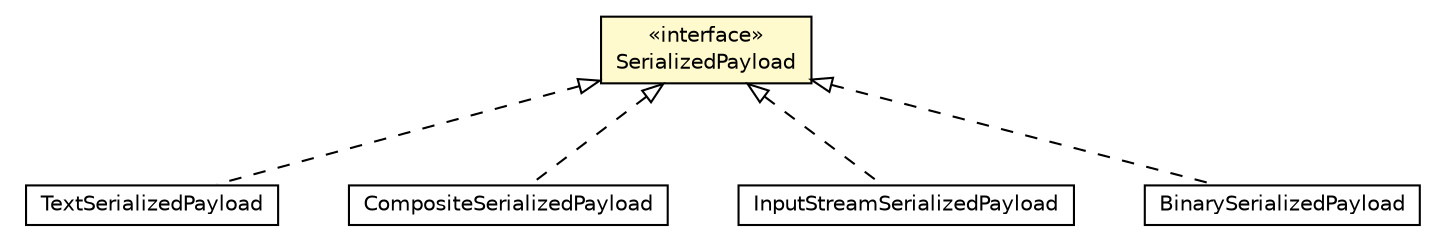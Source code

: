 #!/usr/local/bin/dot
#
# Class diagram 
# Generated by UMLGraph version R5_6-24-gf6e263 (http://www.umlgraph.org/)
#

digraph G {
	edge [fontname="Helvetica",fontsize=10,labelfontname="Helvetica",labelfontsize=10];
	node [fontname="Helvetica",fontsize=10,shape=plaintext];
	nodesep=0.25;
	ranksep=0.5;
	// io.reinert.requestor.core.payload.TextSerializedPayload
	c77327 [label=<<table title="io.reinert.requestor.core.payload.TextSerializedPayload" border="0" cellborder="1" cellspacing="0" cellpadding="2" port="p" href="./TextSerializedPayload.html">
		<tr><td><table border="0" cellspacing="0" cellpadding="1">
<tr><td align="center" balign="center"> TextSerializedPayload </td></tr>
		</table></td></tr>
		</table>>, URL="./TextSerializedPayload.html", fontname="Helvetica", fontcolor="black", fontsize=10.0];
	// io.reinert.requestor.core.payload.SerializedPayload
	c77328 [label=<<table title="io.reinert.requestor.core.payload.SerializedPayload" border="0" cellborder="1" cellspacing="0" cellpadding="2" port="p" bgcolor="lemonChiffon" href="./SerializedPayload.html">
		<tr><td><table border="0" cellspacing="0" cellpadding="1">
<tr><td align="center" balign="center"> &#171;interface&#187; </td></tr>
<tr><td align="center" balign="center"> SerializedPayload </td></tr>
		</table></td></tr>
		</table>>, URL="./SerializedPayload.html", fontname="Helvetica", fontcolor="black", fontsize=10.0];
	// io.reinert.requestor.java.payload.CompositeSerializedPayload
	c77381 [label=<<table title="io.reinert.requestor.java.payload.CompositeSerializedPayload" border="0" cellborder="1" cellspacing="0" cellpadding="2" port="p" href="../../java/payload/CompositeSerializedPayload.html">
		<tr><td><table border="0" cellspacing="0" cellpadding="1">
<tr><td align="center" balign="center"> CompositeSerializedPayload </td></tr>
		</table></td></tr>
		</table>>, URL="../../java/payload/CompositeSerializedPayload.html", fontname="Helvetica", fontcolor="black", fontsize=10.0];
	// io.reinert.requestor.java.payload.InputStreamSerializedPayload
	c77382 [label=<<table title="io.reinert.requestor.java.payload.InputStreamSerializedPayload" border="0" cellborder="1" cellspacing="0" cellpadding="2" port="p" href="../../java/payload/InputStreamSerializedPayload.html">
		<tr><td><table border="0" cellspacing="0" cellpadding="1">
<tr><td align="center" balign="center"> InputStreamSerializedPayload </td></tr>
		</table></td></tr>
		</table>>, URL="../../java/payload/InputStreamSerializedPayload.html", fontname="Helvetica", fontcolor="black", fontsize=10.0];
	// io.reinert.requestor.java.payload.BinarySerializedPayload
	c77383 [label=<<table title="io.reinert.requestor.java.payload.BinarySerializedPayload" border="0" cellborder="1" cellspacing="0" cellpadding="2" port="p" href="../../java/payload/BinarySerializedPayload.html">
		<tr><td><table border="0" cellspacing="0" cellpadding="1">
<tr><td align="center" balign="center"> BinarySerializedPayload </td></tr>
		</table></td></tr>
		</table>>, URL="../../java/payload/BinarySerializedPayload.html", fontname="Helvetica", fontcolor="black", fontsize=10.0];
	//io.reinert.requestor.core.payload.TextSerializedPayload implements io.reinert.requestor.core.payload.SerializedPayload
	c77328:p -> c77327:p [dir=back,arrowtail=empty,style=dashed];
	//io.reinert.requestor.java.payload.CompositeSerializedPayload implements io.reinert.requestor.core.payload.SerializedPayload
	c77328:p -> c77381:p [dir=back,arrowtail=empty,style=dashed];
	//io.reinert.requestor.java.payload.InputStreamSerializedPayload implements io.reinert.requestor.core.payload.SerializedPayload
	c77328:p -> c77382:p [dir=back,arrowtail=empty,style=dashed];
	//io.reinert.requestor.java.payload.BinarySerializedPayload implements io.reinert.requestor.core.payload.SerializedPayload
	c77328:p -> c77383:p [dir=back,arrowtail=empty,style=dashed];
}


